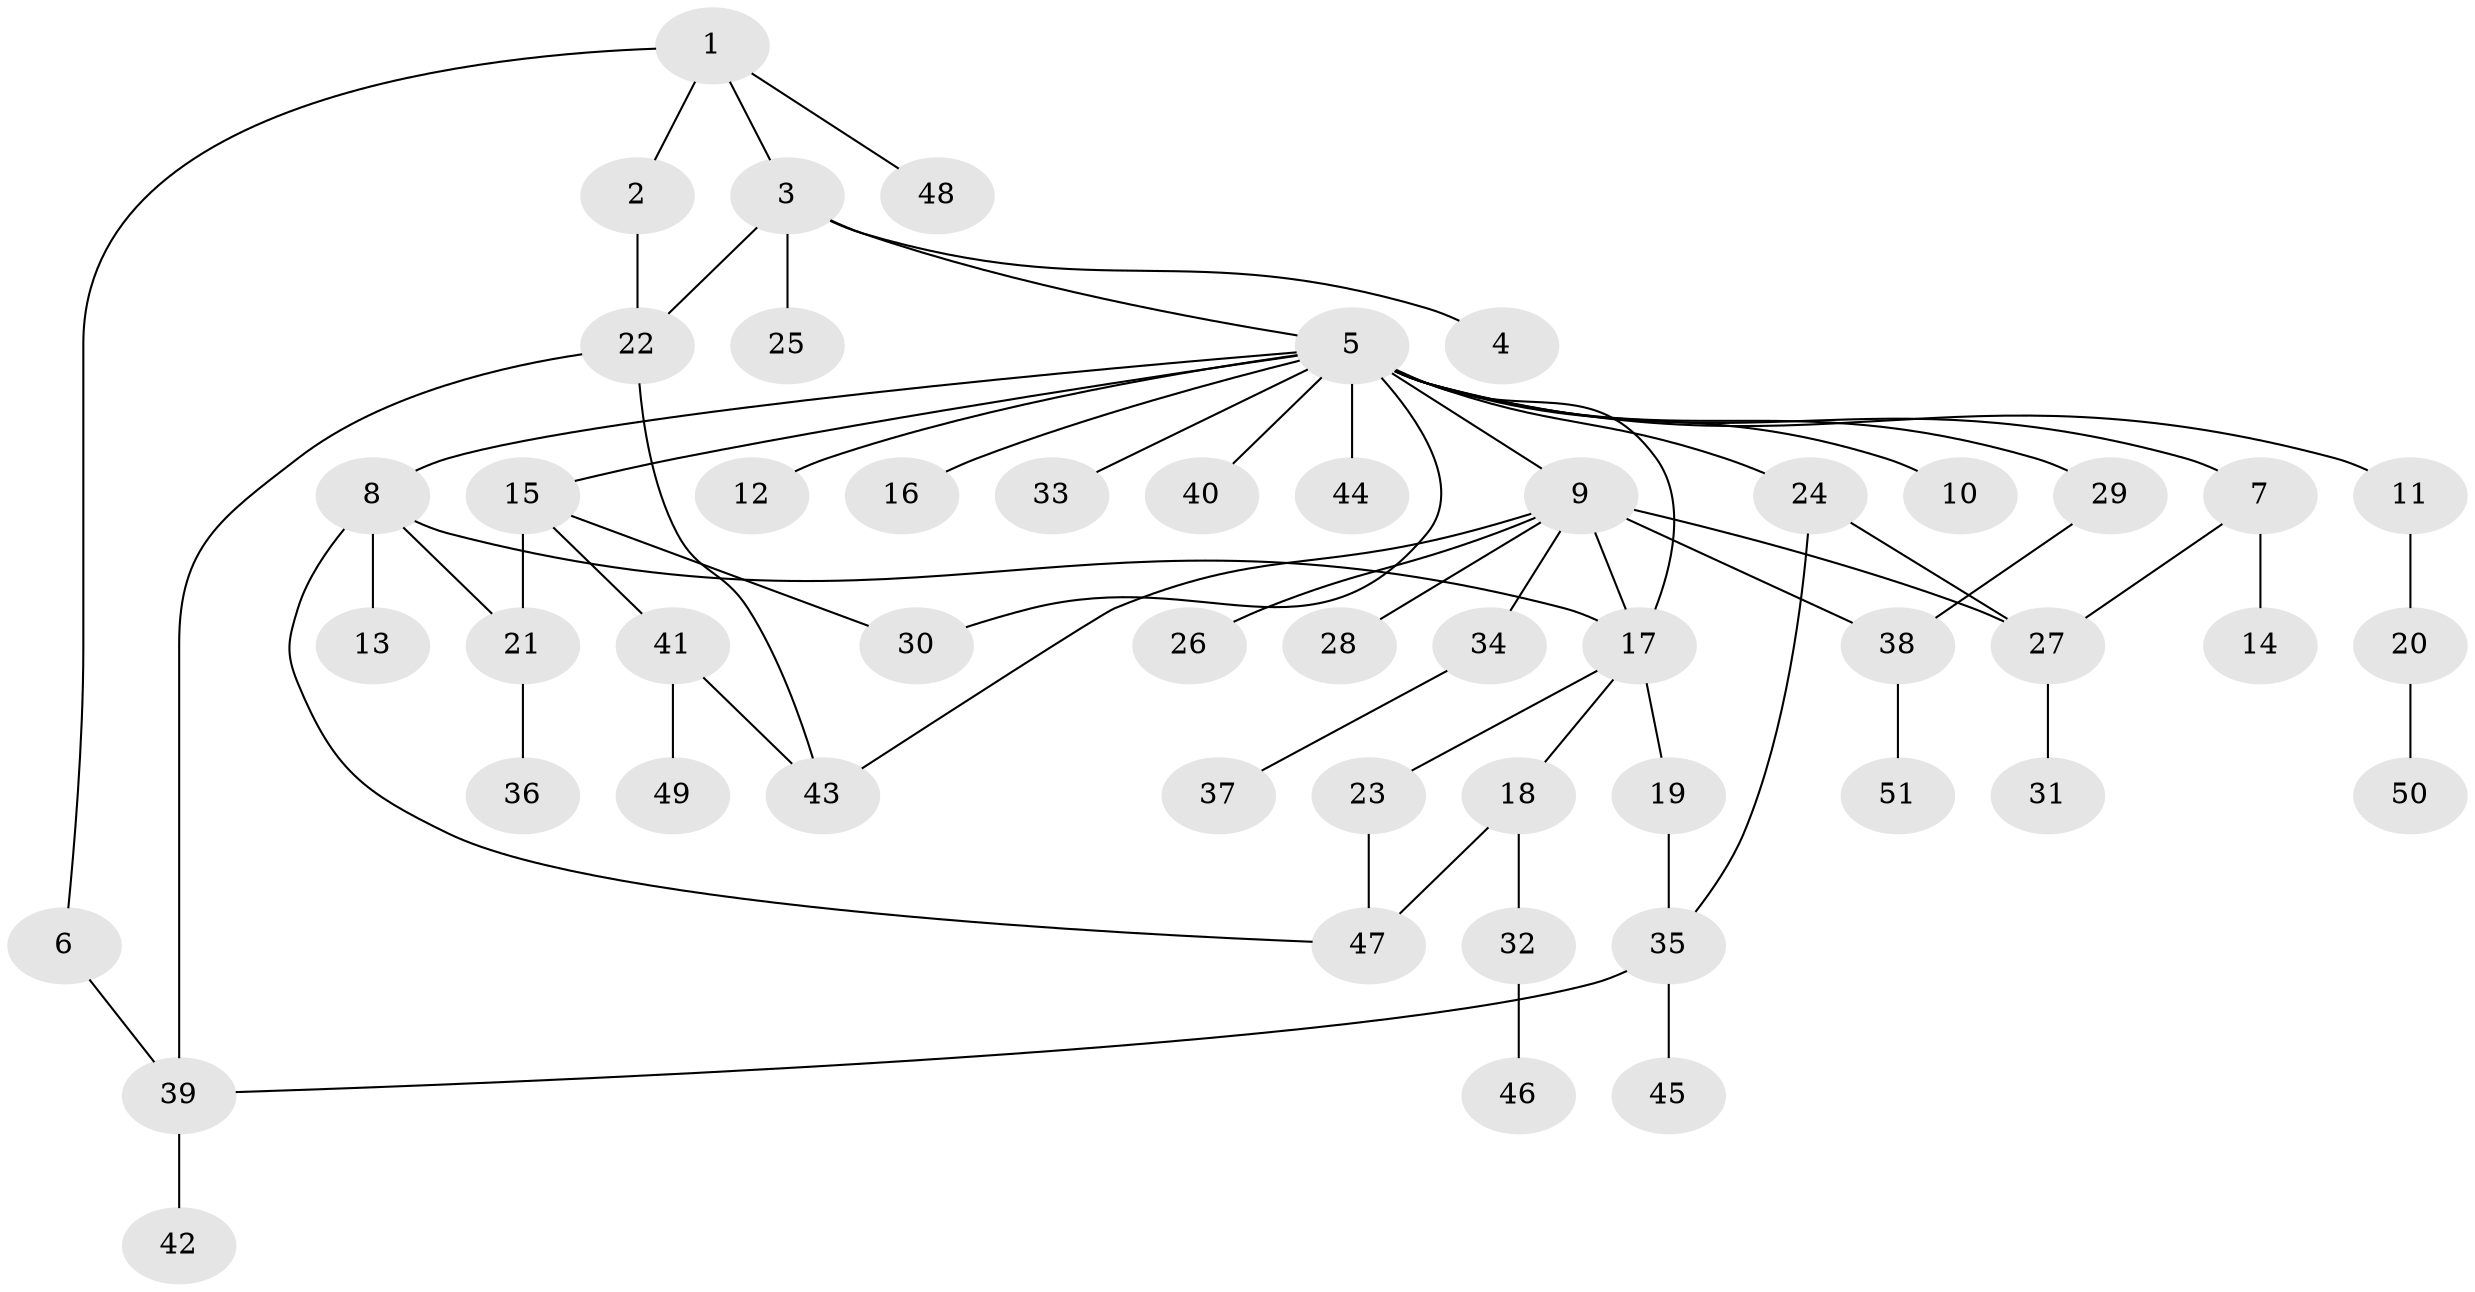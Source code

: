 // Generated by graph-tools (version 1.1) at 2025/49/03/09/25 03:49:48]
// undirected, 51 vertices, 65 edges
graph export_dot {
graph [start="1"]
  node [color=gray90,style=filled];
  1;
  2;
  3;
  4;
  5;
  6;
  7;
  8;
  9;
  10;
  11;
  12;
  13;
  14;
  15;
  16;
  17;
  18;
  19;
  20;
  21;
  22;
  23;
  24;
  25;
  26;
  27;
  28;
  29;
  30;
  31;
  32;
  33;
  34;
  35;
  36;
  37;
  38;
  39;
  40;
  41;
  42;
  43;
  44;
  45;
  46;
  47;
  48;
  49;
  50;
  51;
  1 -- 2;
  1 -- 3;
  1 -- 6;
  1 -- 48;
  2 -- 22;
  3 -- 4;
  3 -- 5;
  3 -- 22;
  3 -- 25;
  5 -- 7;
  5 -- 8;
  5 -- 9;
  5 -- 10;
  5 -- 11;
  5 -- 12;
  5 -- 15;
  5 -- 16;
  5 -- 17;
  5 -- 24;
  5 -- 29;
  5 -- 30;
  5 -- 33;
  5 -- 40;
  5 -- 44;
  6 -- 39;
  7 -- 14;
  7 -- 27;
  8 -- 13;
  8 -- 17;
  8 -- 21;
  8 -- 47;
  9 -- 17;
  9 -- 26;
  9 -- 27;
  9 -- 28;
  9 -- 34;
  9 -- 38;
  9 -- 43;
  11 -- 20;
  15 -- 21;
  15 -- 30;
  15 -- 41;
  17 -- 18;
  17 -- 19;
  17 -- 23;
  18 -- 32;
  18 -- 47;
  19 -- 35;
  20 -- 50;
  21 -- 36;
  22 -- 39;
  22 -- 43;
  23 -- 47;
  24 -- 27;
  24 -- 35;
  27 -- 31;
  29 -- 38;
  32 -- 46;
  34 -- 37;
  35 -- 39;
  35 -- 45;
  38 -- 51;
  39 -- 42;
  41 -- 43;
  41 -- 49;
}
